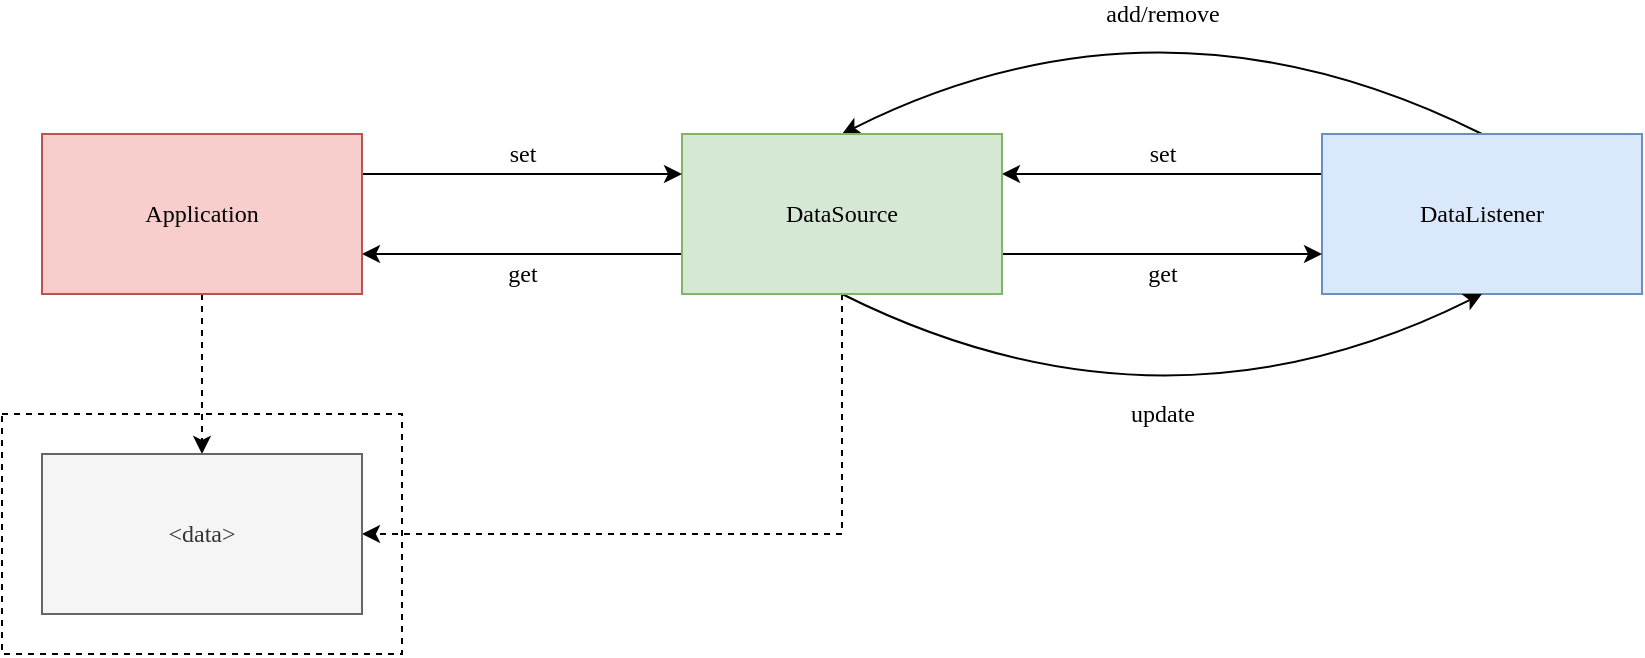 <mxfile>
    <diagram id="cD52tqRjU22jmfu8s6Lm" name="Page-1">
        <mxGraphModel dx="2015" dy="1718" grid="1" gridSize="10" guides="1" tooltips="1" connect="1" arrows="1" fold="1" page="1" pageScale="1" pageWidth="850" pageHeight="1100" math="0" shadow="0">
            <root>
                <mxCell id="0"/>
                <mxCell id="1" parent="0"/>
                <mxCell id="196" value="" style="rounded=0;whiteSpace=wrap;html=1;fillColor=none;dashed=1;" vertex="1" parent="1">
                    <mxGeometry x="-420" y="100" width="200" height="120" as="geometry"/>
                </mxCell>
                <mxCell id="177" style="edgeStyle=none;curved=1;html=1;exitX=0.5;exitY=0;exitDx=0;exitDy=0;entryX=0.5;entryY=0;entryDx=0;entryDy=0;" parent="1" source="171" target="174" edge="1">
                    <mxGeometry relative="1" as="geometry">
                        <Array as="points">
                            <mxPoint x="160" y="-120"/>
                        </Array>
                    </mxGeometry>
                </mxCell>
                <mxCell id="178" value="add/remove" style="edgeLabel;html=1;align=center;verticalAlign=middle;resizable=0;points=[];fontFamily=Lucida Console;fontSize=12;labelBackgroundColor=default;" parent="177" vertex="1" connectable="0">
                    <mxGeometry x="-0.154" y="33" relative="1" as="geometry">
                        <mxPoint x="-10" y="-22" as="offset"/>
                    </mxGeometry>
                </mxCell>
                <mxCell id="180" style="edgeStyle=none;curved=1;html=1;exitX=0;exitY=0.25;exitDx=0;exitDy=0;entryX=1;entryY=0.25;entryDx=0;entryDy=0;fontFamily=Lucida Console;fontSize=12;" parent="1" source="171" target="174" edge="1">
                    <mxGeometry relative="1" as="geometry"/>
                </mxCell>
                <mxCell id="183" value="set" style="edgeLabel;html=1;align=center;verticalAlign=middle;resizable=0;points=[];fontSize=12;fontFamily=Lucida Console;" parent="180" vertex="1" connectable="0">
                    <mxGeometry x="0.275" relative="1" as="geometry">
                        <mxPoint x="22" y="-10" as="offset"/>
                    </mxGeometry>
                </mxCell>
                <mxCell id="171" value="DataListener" style="rounded=0;whiteSpace=wrap;html=1;strokeColor=#6c8ebf;fillColor=#dae8fc;perimeterSpacing=0;fontFamily=Lucida Console;" parent="1" vertex="1">
                    <mxGeometry x="240" y="-40" width="160" height="80" as="geometry"/>
                </mxCell>
                <mxCell id="176" style="edgeStyle=none;curved=1;html=1;exitX=0.5;exitY=1;exitDx=0;exitDy=0;entryX=0.5;entryY=1;entryDx=0;entryDy=0;fontFamily=Lucida Console;fontSize=12;" parent="1" source="174" target="171" edge="1">
                    <mxGeometry relative="1" as="geometry">
                        <Array as="points">
                            <mxPoint x="160" y="120"/>
                        </Array>
                    </mxGeometry>
                </mxCell>
                <mxCell id="179" value="update" style="edgeLabel;html=1;align=center;verticalAlign=middle;resizable=0;points=[];fontSize=12;fontFamily=Lucida Console;" parent="176" vertex="1" connectable="0">
                    <mxGeometry x="-0.152" y="31" relative="1" as="geometry">
                        <mxPoint x="10" y="20" as="offset"/>
                    </mxGeometry>
                </mxCell>
                <mxCell id="181" style="edgeStyle=none;curved=1;html=1;exitX=1;exitY=0.75;exitDx=0;exitDy=0;entryX=0;entryY=0.75;entryDx=0;entryDy=0;fontFamily=Lucida Console;fontSize=12;" parent="1" source="174" target="171" edge="1">
                    <mxGeometry relative="1" as="geometry"/>
                </mxCell>
                <mxCell id="182" value="get" style="edgeLabel;html=1;align=center;verticalAlign=middle;resizable=0;points=[];fontSize=12;fontFamily=Lucida Console;" parent="181" vertex="1" connectable="0">
                    <mxGeometry x="0.4" relative="1" as="geometry">
                        <mxPoint x="-32" y="10" as="offset"/>
                    </mxGeometry>
                </mxCell>
                <mxCell id="189" style="edgeStyle=none;curved=1;html=1;exitX=0;exitY=0.75;exitDx=0;exitDy=0;entryX=1;entryY=0.75;entryDx=0;entryDy=0;fontFamily=Lucida Console;fontSize=12;" parent="1" source="174" target="188" edge="1">
                    <mxGeometry relative="1" as="geometry"/>
                </mxCell>
                <mxCell id="192" value="get" style="edgeLabel;html=1;align=center;verticalAlign=middle;resizable=0;points=[];fontSize=12;fontFamily=Lucida Console;" parent="189" vertex="1" connectable="0">
                    <mxGeometry x="-0.45" y="4" relative="1" as="geometry">
                        <mxPoint x="-36" y="6" as="offset"/>
                    </mxGeometry>
                </mxCell>
                <mxCell id="194" style="edgeStyle=none;html=1;exitX=0.5;exitY=1;exitDx=0;exitDy=0;entryX=1;entryY=0.5;entryDx=0;entryDy=0;dashed=1;rounded=0;" edge="1" parent="1" source="174" target="193">
                    <mxGeometry relative="1" as="geometry">
                        <Array as="points">
                            <mxPoint y="160"/>
                        </Array>
                    </mxGeometry>
                </mxCell>
                <mxCell id="174" value="DataSource" style="rounded=0;whiteSpace=wrap;html=1;strokeColor=#82b366;fillColor=#d5e8d4;perimeterSpacing=0;fontFamily=Lucida Console;" parent="1" vertex="1">
                    <mxGeometry x="-80" y="-40" width="160" height="80" as="geometry"/>
                </mxCell>
                <mxCell id="190" style="edgeStyle=none;curved=1;html=1;exitX=1;exitY=0.25;exitDx=0;exitDy=0;entryX=0;entryY=0.25;entryDx=0;entryDy=0;fontFamily=Lucida Console;fontSize=12;" parent="1" source="188" target="174" edge="1">
                    <mxGeometry relative="1" as="geometry"/>
                </mxCell>
                <mxCell id="191" value="set" style="edgeLabel;html=1;align=center;verticalAlign=middle;resizable=0;points=[];fontSize=12;fontFamily=Lucida Console;" parent="190" vertex="1" connectable="0">
                    <mxGeometry x="-0.3" y="2" relative="1" as="geometry">
                        <mxPoint x="24" y="-8" as="offset"/>
                    </mxGeometry>
                </mxCell>
                <mxCell id="197" style="edgeStyle=none;rounded=0;html=1;exitX=0.5;exitY=1;exitDx=0;exitDy=0;entryX=0.5;entryY=0;entryDx=0;entryDy=0;dashed=1;" edge="1" parent="1" source="188" target="193">
                    <mxGeometry relative="1" as="geometry"/>
                </mxCell>
                <mxCell id="188" value="Application" style="rounded=0;whiteSpace=wrap;html=1;strokeColor=#b85450;fillColor=#f8cecc;perimeterSpacing=0;fontFamily=Lucida Console;" parent="1" vertex="1">
                    <mxGeometry x="-400" y="-40" width="160" height="80" as="geometry"/>
                </mxCell>
                <mxCell id="193" value="&amp;lt;data&amp;gt;" style="rounded=0;whiteSpace=wrap;html=1;perimeterSpacing=0;fontFamily=Lucida Console;fillColor=#f5f5f5;fontColor=#333333;strokeColor=#666666;" vertex="1" parent="1">
                    <mxGeometry x="-400" y="120" width="160" height="80" as="geometry"/>
                </mxCell>
            </root>
        </mxGraphModel>
    </diagram>
</mxfile>